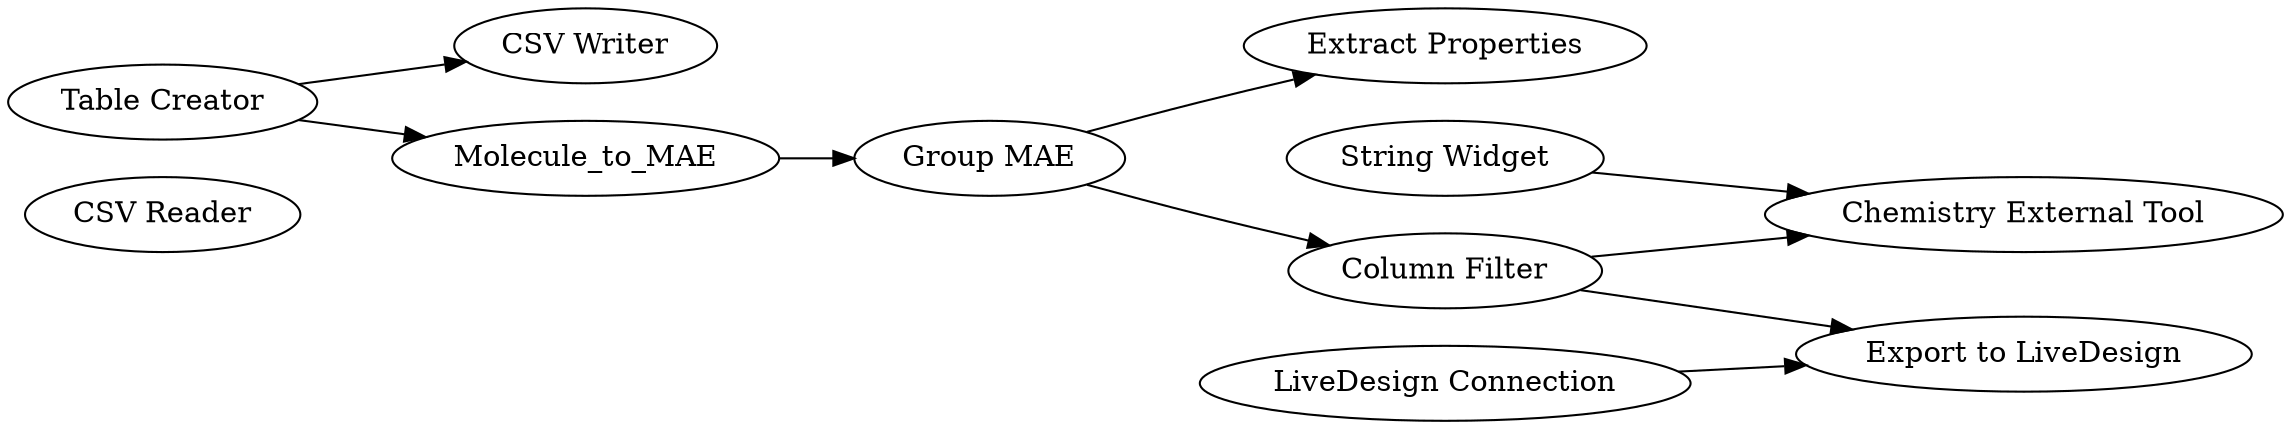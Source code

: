 digraph {
	9 [label="CSV Reader"]
	10 [label="Table Creator"]
	11 [label="CSV Writer"]
	12 [label="String Widget"]
	13 [label=Molecule_to_MAE]
	14 [label="Chemistry External Tool"]
	15 [label="Group MAE"]
	16 [label="Extract Properties"]
	17 [label="Column Filter"]
	18 [label="LiveDesign Connection"]
	19 [label="Export to LiveDesign"]
	10 -> 11
	10 -> 13
	12 -> 14
	13 -> 15
	15 -> 16
	15 -> 17
	17 -> 14
	17 -> 19
	18 -> 19
	rankdir=LR
}
